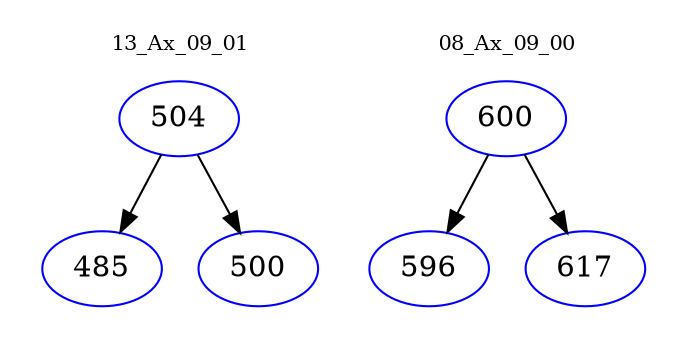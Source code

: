 digraph{
subgraph cluster_0 {
color = white
label = "13_Ax_09_01";
fontsize=10;
T0_504 [label="504", color="blue"]
T0_504 -> T0_485 [color="black"]
T0_485 [label="485", color="blue"]
T0_504 -> T0_500 [color="black"]
T0_500 [label="500", color="blue"]
}
subgraph cluster_1 {
color = white
label = "08_Ax_09_00";
fontsize=10;
T1_600 [label="600", color="blue"]
T1_600 -> T1_596 [color="black"]
T1_596 [label="596", color="blue"]
T1_600 -> T1_617 [color="black"]
T1_617 [label="617", color="blue"]
}
}
